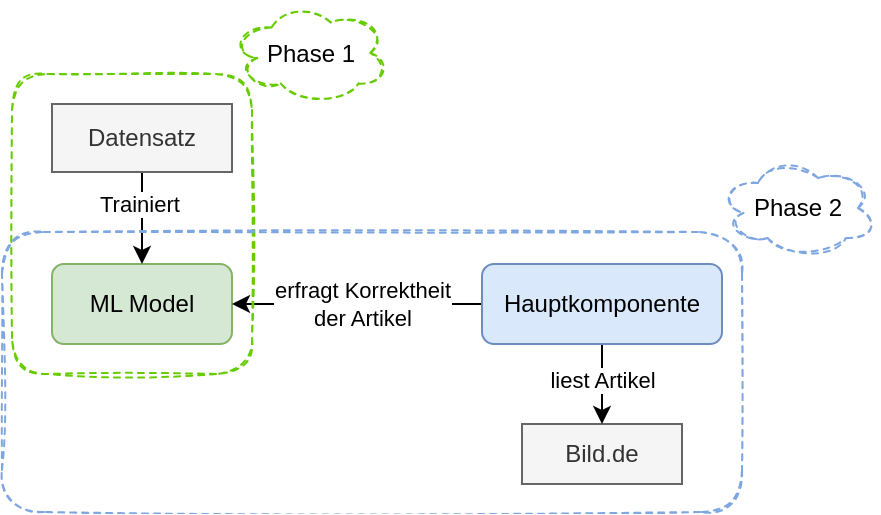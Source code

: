 <mxfile version="15.8.7" type="device"><diagram id="c8RpMnSrZWMwVPLbbq28" name="Seite-1"><mxGraphModel dx="946" dy="587" grid="1" gridSize="10" guides="1" tooltips="1" connect="1" arrows="1" fold="1" page="1" pageScale="1" pageWidth="827" pageHeight="1169" math="0" shadow="0"><root><mxCell id="0"/><mxCell id="1" parent="0"/><mxCell id="qrE1pXAuewBWfjNbui1V-1" value="ML Model" style="rounded=1;whiteSpace=wrap;html=1;fillColor=#d5e8d4;strokeColor=#82b366;" vertex="1" parent="1"><mxGeometry x="205" y="230" width="90" height="40" as="geometry"/></mxCell><mxCell id="qrE1pXAuewBWfjNbui1V-2" value="Bild.de" style="rounded=0;whiteSpace=wrap;html=1;fillColor=#f5f5f5;fontColor=#333333;strokeColor=#666666;" vertex="1" parent="1"><mxGeometry x="440" y="310" width="80" height="30" as="geometry"/></mxCell><mxCell id="qrE1pXAuewBWfjNbui1V-5" style="edgeStyle=orthogonalEdgeStyle;rounded=0;orthogonalLoop=1;jettySize=auto;html=1;exitX=0.5;exitY=1;exitDx=0;exitDy=0;entryX=0.5;entryY=0;entryDx=0;entryDy=0;" edge="1" parent="1" source="qrE1pXAuewBWfjNbui1V-3" target="qrE1pXAuewBWfjNbui1V-1"><mxGeometry relative="1" as="geometry"/></mxCell><mxCell id="qrE1pXAuewBWfjNbui1V-6" value="Trainiert&amp;nbsp;" style="edgeLabel;html=1;align=center;verticalAlign=middle;resizable=0;points=[];" vertex="1" connectable="0" parent="qrE1pXAuewBWfjNbui1V-5"><mxGeometry x="-0.182" y="2" relative="1" as="geometry"><mxPoint x="-2" y="-3" as="offset"/></mxGeometry></mxCell><mxCell id="qrE1pXAuewBWfjNbui1V-3" value="Datensatz" style="rounded=0;whiteSpace=wrap;html=1;fillColor=#f5f5f5;fontColor=#333333;strokeColor=#666666;" vertex="1" parent="1"><mxGeometry x="205" y="150" width="90" height="34" as="geometry"/></mxCell><mxCell id="qrE1pXAuewBWfjNbui1V-7" style="edgeStyle=orthogonalEdgeStyle;rounded=0;orthogonalLoop=1;jettySize=auto;html=1;exitX=0;exitY=0.5;exitDx=0;exitDy=0;entryX=1;entryY=0.5;entryDx=0;entryDy=0;" edge="1" parent="1" source="qrE1pXAuewBWfjNbui1V-4" target="qrE1pXAuewBWfjNbui1V-1"><mxGeometry relative="1" as="geometry"/></mxCell><mxCell id="qrE1pXAuewBWfjNbui1V-8" value="erfragt Korrektheit&lt;br&gt;der Artikel" style="edgeLabel;html=1;align=center;verticalAlign=middle;resizable=0;points=[];" vertex="1" connectable="0" parent="qrE1pXAuewBWfjNbui1V-7"><mxGeometry x="0.061" y="-1" relative="1" as="geometry"><mxPoint x="6" y="1" as="offset"/></mxGeometry></mxCell><mxCell id="qrE1pXAuewBWfjNbui1V-10" style="edgeStyle=orthogonalEdgeStyle;rounded=0;orthogonalLoop=1;jettySize=auto;html=1;exitX=0.5;exitY=1;exitDx=0;exitDy=0;entryX=0.5;entryY=0;entryDx=0;entryDy=0;" edge="1" parent="1" source="qrE1pXAuewBWfjNbui1V-4" target="qrE1pXAuewBWfjNbui1V-2"><mxGeometry relative="1" as="geometry"/></mxCell><mxCell id="qrE1pXAuewBWfjNbui1V-11" value="liest Artikel" style="edgeLabel;html=1;align=center;verticalAlign=middle;resizable=0;points=[];" vertex="1" connectable="0" parent="qrE1pXAuewBWfjNbui1V-10"><mxGeometry x="-0.089" relative="1" as="geometry"><mxPoint as="offset"/></mxGeometry></mxCell><mxCell id="qrE1pXAuewBWfjNbui1V-4" value="Hauptkomponente" style="rounded=1;whiteSpace=wrap;html=1;fillColor=#dae8fc;strokeColor=#6c8ebf;" vertex="1" parent="1"><mxGeometry x="420" y="230" width="120" height="40" as="geometry"/></mxCell><mxCell id="qrE1pXAuewBWfjNbui1V-12" value="" style="rounded=1;whiteSpace=wrap;html=1;rotation=90;fillColor=none;dashed=1;sketch=1;strokeColor=#66CC00;" vertex="1" parent="1"><mxGeometry x="170" y="150" width="150" height="120" as="geometry"/></mxCell><mxCell id="qrE1pXAuewBWfjNbui1V-13" value="" style="rounded=1;whiteSpace=wrap;html=1;dashed=1;sketch=1;fillColor=none;strokeColor=#7EA6E0;" vertex="1" parent="1"><mxGeometry x="180" y="214" width="370" height="140" as="geometry"/></mxCell><mxCell id="qrE1pXAuewBWfjNbui1V-14" value="Phase 1" style="ellipse;shape=cloud;whiteSpace=wrap;html=1;dashed=1;sketch=1;strokeColor=#66CC00;fillColor=none;" vertex="1" parent="1"><mxGeometry x="295" y="99" width="79" height="51" as="geometry"/></mxCell><mxCell id="qrE1pXAuewBWfjNbui1V-15" value="Phase 2" style="ellipse;shape=cloud;whiteSpace=wrap;html=1;dashed=1;sketch=1;strokeColor=#7EA6E0;fillColor=none;" vertex="1" parent="1"><mxGeometry x="538" y="177" width="80" height="50" as="geometry"/></mxCell></root></mxGraphModel></diagram></mxfile>